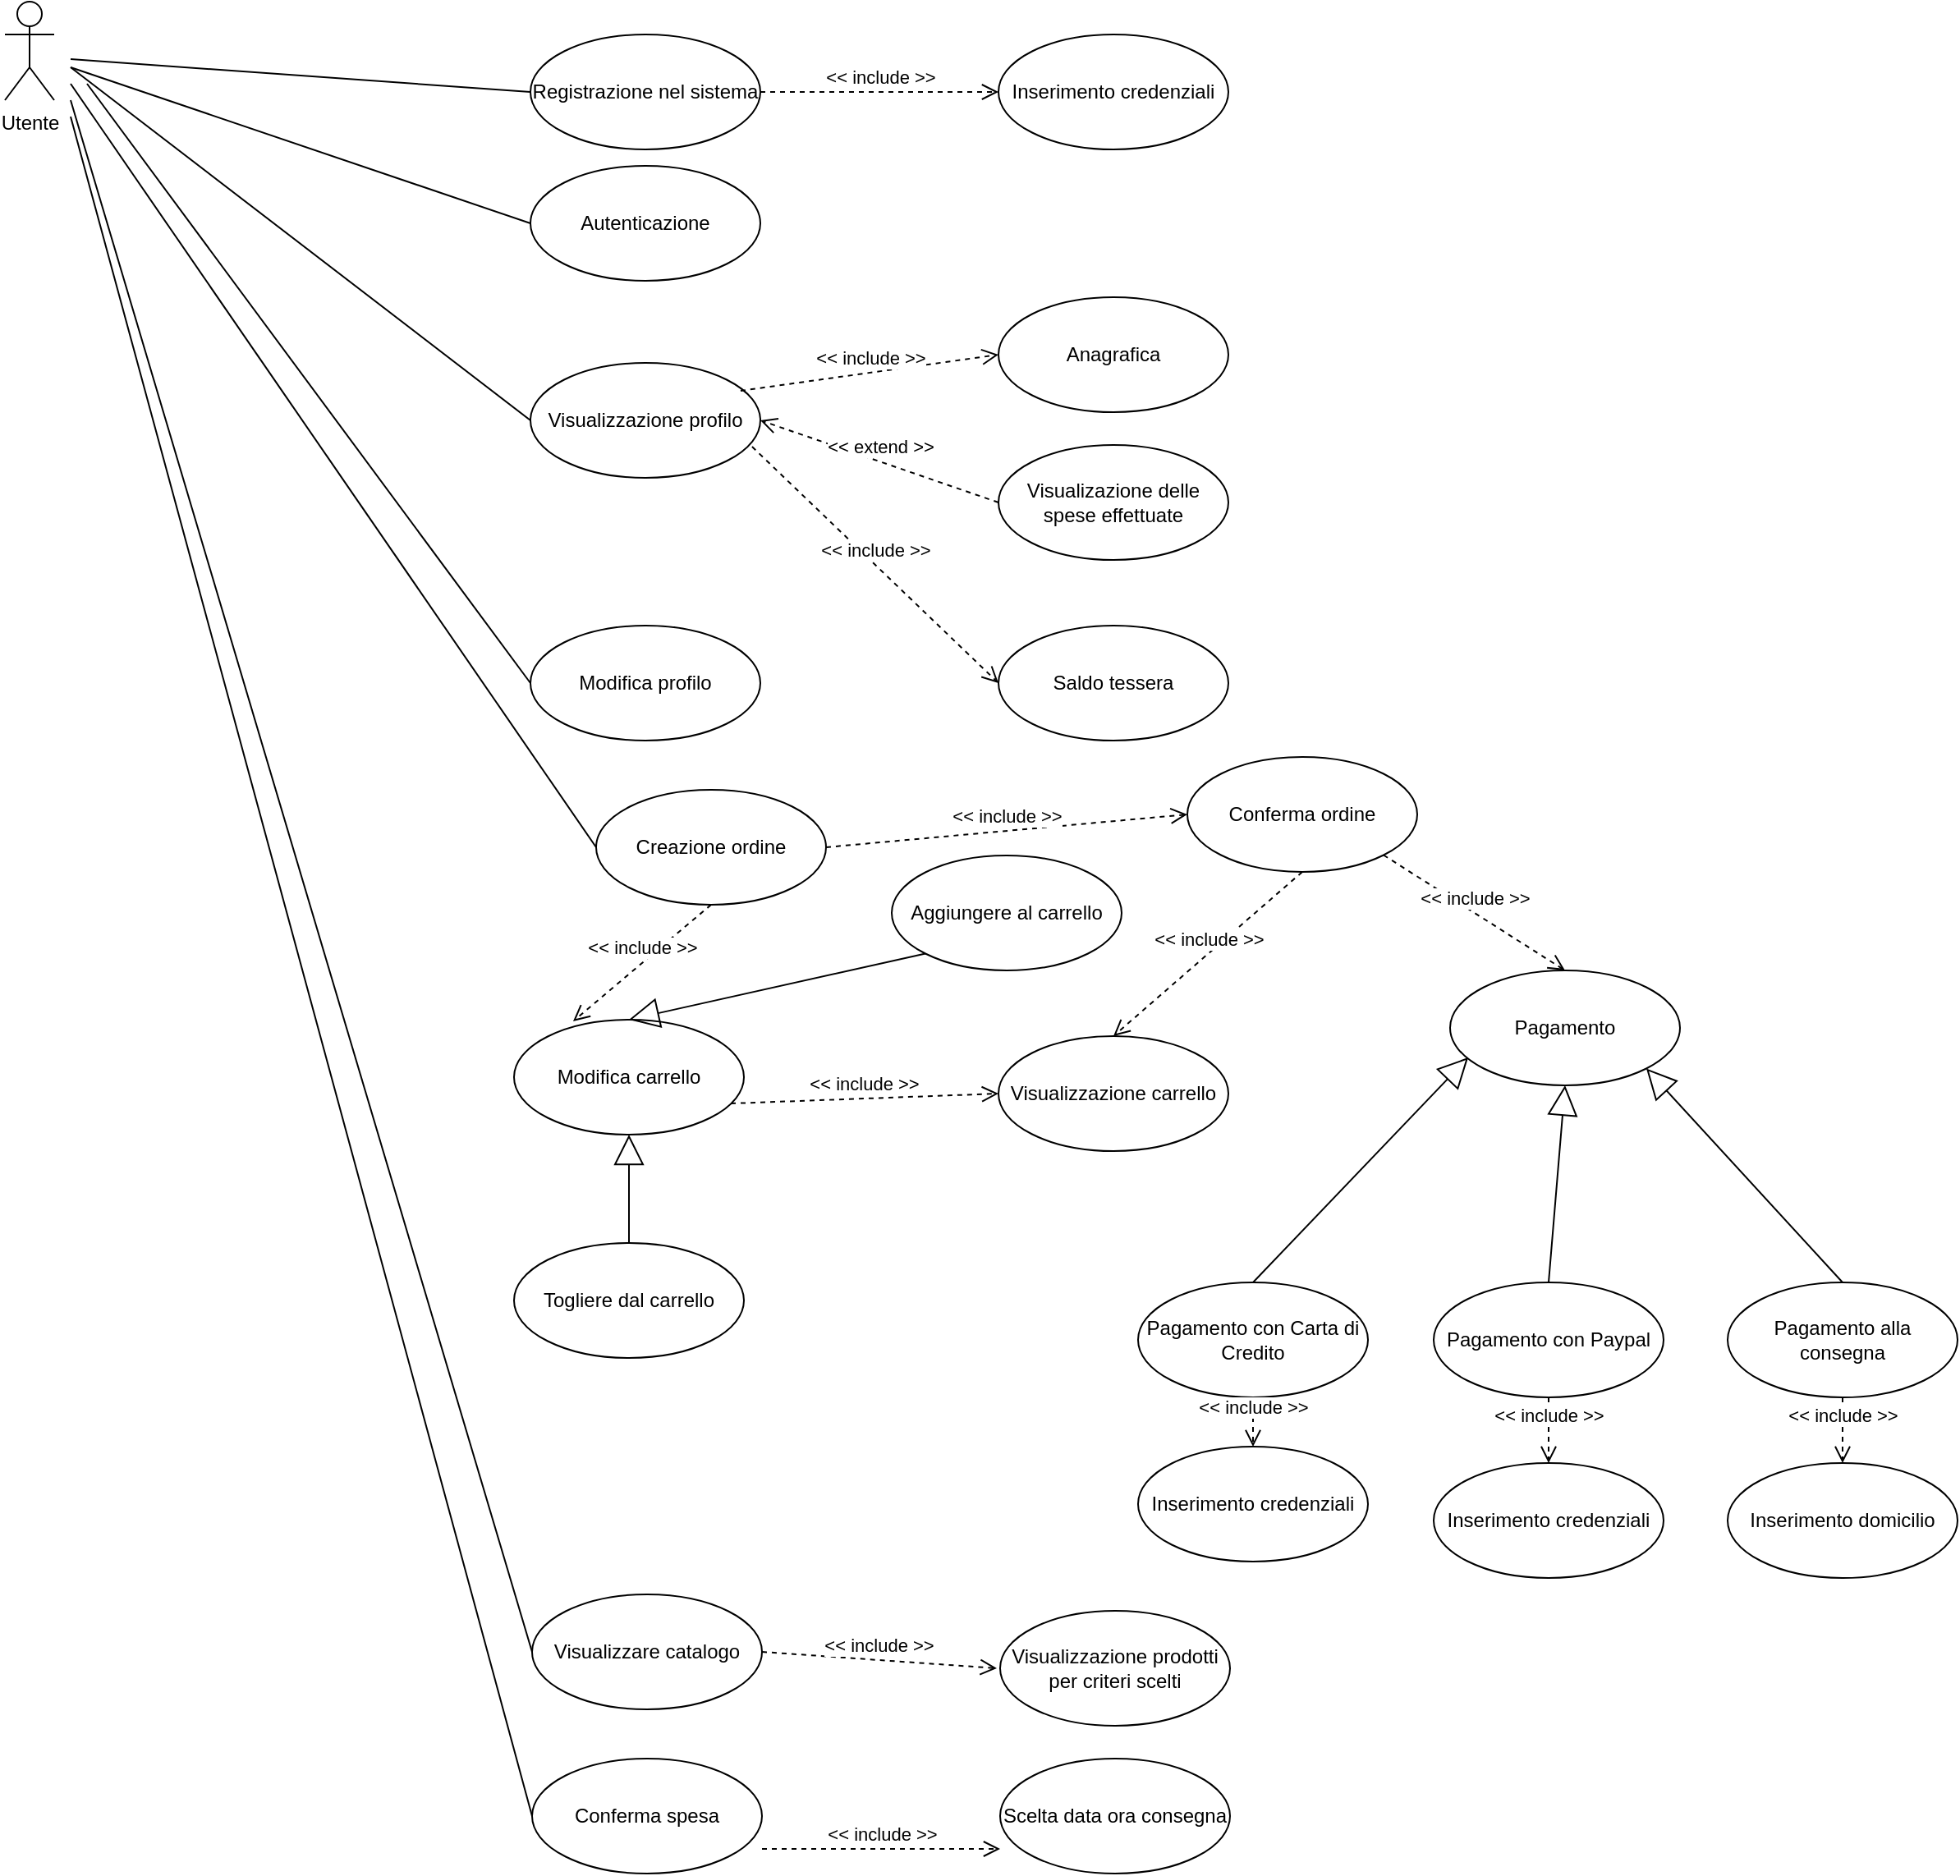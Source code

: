 <mxfile version="13.0.1" type="device"><diagram name="Page-1" id="e7e014a7-5840-1c2e-5031-d8a46d1fe8dd"><mxGraphModel dx="1542" dy="807" grid="1" gridSize="10" guides="1" tooltips="1" connect="1" arrows="1" fold="1" page="1" pageScale="1" pageWidth="1169" pageHeight="826" background="#ffffff" math="0" shadow="0"><root><mxCell id="0"/><mxCell id="1" parent="0"/><mxCell id="wefuCrV9z0nIB5KaaUs--66" value="Utente" style="shape=umlActor;verticalLabelPosition=bottom;labelBackgroundColor=#ffffff;verticalAlign=top;html=1;" parent="1" vertex="1"><mxGeometry x="120" y="70" width="30" height="60" as="geometry"/></mxCell><mxCell id="wefuCrV9z0nIB5KaaUs--67" value="Registrazione nel sistema" style="ellipse;whiteSpace=wrap;html=1;" parent="1" vertex="1"><mxGeometry x="440" y="90" width="140" height="70" as="geometry"/></mxCell><mxCell id="wefuCrV9z0nIB5KaaUs--68" value="" style="endArrow=none;html=1;entryX=0;entryY=0.5;entryDx=0;entryDy=0;" parent="1" target="wefuCrV9z0nIB5KaaUs--67" edge="1"><mxGeometry width="50" height="50" relative="1" as="geometry"><mxPoint x="160" y="105" as="sourcePoint"/><mxPoint x="340" y="140" as="targetPoint"/></mxGeometry></mxCell><mxCell id="wefuCrV9z0nIB5KaaUs--69" value="Modifica carrello" style="ellipse;whiteSpace=wrap;html=1;" parent="1" vertex="1"><mxGeometry x="430" y="690" width="140" height="70" as="geometry"/></mxCell><mxCell id="wefuCrV9z0nIB5KaaUs--70" value="" style="endArrow=none;html=1;entryX=0;entryY=0.5;entryDx=0;entryDy=0;" parent="1" target="kTekbpqw6yCsbujS0Dx6-10" edge="1"><mxGeometry width="50" height="50" relative="1" as="geometry"><mxPoint x="160" y="120" as="sourcePoint"/><mxPoint x="350" y="220" as="targetPoint"/></mxGeometry></mxCell><mxCell id="wefuCrV9z0nIB5KaaUs--72" value="Visualizzare catalogo" style="ellipse;whiteSpace=wrap;html=1;" parent="1" vertex="1"><mxGeometry x="441" y="1040" width="140" height="70" as="geometry"/></mxCell><mxCell id="wefuCrV9z0nIB5KaaUs--74" value="Visualizzazione carrello" style="ellipse;whiteSpace=wrap;html=1;" parent="1" vertex="1"><mxGeometry x="725" y="700" width="140" height="70" as="geometry"/></mxCell><mxCell id="wefuCrV9z0nIB5KaaUs--76" value="&amp;lt;&amp;lt; include &amp;gt;&amp;gt;" style="html=1;verticalAlign=bottom;endArrow=open;dashed=1;endSize=8;exitX=0.943;exitY=0.729;exitDx=0;exitDy=0;entryX=0;entryY=0.5;entryDx=0;entryDy=0;exitPerimeter=0;" parent="1" source="wefuCrV9z0nIB5KaaUs--69" target="wefuCrV9z0nIB5KaaUs--74" edge="1"><mxGeometry relative="1" as="geometry"><mxPoint x="569.497" y="590.251" as="sourcePoint"/><mxPoint x="735" y="555" as="targetPoint"/></mxGeometry></mxCell><mxCell id="wefuCrV9z0nIB5KaaUs--77" value="Visualizzazione prodotti per criteri scelti" style="ellipse;whiteSpace=wrap;html=1;" parent="1" vertex="1"><mxGeometry x="726" y="1050" width="140" height="70" as="geometry"/></mxCell><mxCell id="wefuCrV9z0nIB5KaaUs--80" value="&amp;lt;&amp;lt; include &amp;gt;&amp;gt;" style="html=1;verticalAlign=bottom;endArrow=open;dashed=1;endSize=8;exitX=1;exitY=0.5;exitDx=0;exitDy=0;" parent="1" source="wefuCrV9z0nIB5KaaUs--72" edge="1"><mxGeometry relative="1" as="geometry"><mxPoint x="581" y="1116" as="sourcePoint"/><mxPoint x="724" y="1085" as="targetPoint"/></mxGeometry></mxCell><mxCell id="wefuCrV9z0nIB5KaaUs--81" value="Conferma spesa" style="ellipse;whiteSpace=wrap;html=1;" parent="1" vertex="1"><mxGeometry x="441" y="1140" width="140" height="70" as="geometry"/></mxCell><mxCell id="wefuCrV9z0nIB5KaaUs--82" value="" style="endArrow=none;html=1;entryX=0;entryY=0.5;entryDx=0;entryDy=0;" parent="1" target="wefuCrV9z0nIB5KaaUs--72" edge="1"><mxGeometry width="50" height="50" relative="1" as="geometry"><mxPoint x="160" y="130" as="sourcePoint"/><mxPoint x="250" y="290" as="targetPoint"/></mxGeometry></mxCell><mxCell id="wefuCrV9z0nIB5KaaUs--83" value="" style="endArrow=none;html=1;entryX=0;entryY=0.5;entryDx=0;entryDy=0;" parent="1" target="wefuCrV9z0nIB5KaaUs--81" edge="1"><mxGeometry width="50" height="50" relative="1" as="geometry"><mxPoint x="160" y="140" as="sourcePoint"/><mxPoint x="200" y="300" as="targetPoint"/></mxGeometry></mxCell><mxCell id="wefuCrV9z0nIB5KaaUs--84" value="Scelta data ora consegna" style="ellipse;whiteSpace=wrap;html=1;" parent="1" vertex="1"><mxGeometry x="726" y="1140" width="140" height="70" as="geometry"/></mxCell><mxCell id="wefuCrV9z0nIB5KaaUs--85" value="&amp;lt;&amp;lt; include &amp;gt;&amp;gt;" style="html=1;verticalAlign=bottom;endArrow=open;dashed=1;endSize=8;exitX=1;exitY=0.5;exitDx=0;exitDy=0;entryX=0;entryY=0.5;entryDx=0;entryDy=0;" parent="1" edge="1"><mxGeometry relative="1" as="geometry"><mxPoint x="581" y="1195" as="sourcePoint"/><mxPoint x="726" y="1195" as="targetPoint"/></mxGeometry></mxCell><mxCell id="wefuCrV9z0nIB5KaaUs--87" value="Visualizzazione profilo" style="ellipse;whiteSpace=wrap;html=1;" parent="1" vertex="1"><mxGeometry x="440" y="290" width="140" height="70" as="geometry"/></mxCell><mxCell id="wefuCrV9z0nIB5KaaUs--88" value="" style="endArrow=none;html=1;entryX=0;entryY=0.5;entryDx=0;entryDy=0;" parent="1" target="wefuCrV9z0nIB5KaaUs--87" edge="1"><mxGeometry width="50" height="50" relative="1" as="geometry"><mxPoint x="160" y="110" as="sourcePoint"/><mxPoint x="380" y="150" as="targetPoint"/></mxGeometry></mxCell><mxCell id="wefuCrV9z0nIB5KaaUs--89" value="Visualizazione delle spese effettuate" style="ellipse;whiteSpace=wrap;html=1;" parent="1" vertex="1"><mxGeometry x="725" y="340" width="140" height="70" as="geometry"/></mxCell><mxCell id="wefuCrV9z0nIB5KaaUs--90" value="&amp;lt;&amp;lt; extend &amp;gt;&amp;gt;" style="html=1;verticalAlign=bottom;endArrow=open;dashed=1;endSize=8;entryX=1;entryY=0.5;entryDx=0;entryDy=0;exitX=0;exitY=0.5;exitDx=0;exitDy=0;" parent="1" source="wefuCrV9z0nIB5KaaUs--89" target="wefuCrV9z0nIB5KaaUs--87" edge="1"><mxGeometry relative="1" as="geometry"><mxPoint x="730" y="140" as="sourcePoint"/><mxPoint x="650" y="130" as="targetPoint"/></mxGeometry></mxCell><mxCell id="wefuCrV9z0nIB5KaaUs--92" value="Modifica profilo" style="ellipse;whiteSpace=wrap;html=1;" parent="1" vertex="1"><mxGeometry x="440" y="450" width="140" height="70" as="geometry"/></mxCell><mxCell id="wefuCrV9z0nIB5KaaUs--95" value="" style="endArrow=none;html=1;entryX=0;entryY=0.5;entryDx=0;entryDy=0;" parent="1" target="wefuCrV9z0nIB5KaaUs--92" edge="1"><mxGeometry width="50" height="50" relative="1" as="geometry"><mxPoint x="170" y="120" as="sourcePoint"/><mxPoint x="150" y="290" as="targetPoint"/></mxGeometry></mxCell><mxCell id="wefuCrV9z0nIB5KaaUs--96" value="Anagrafica" style="ellipse;whiteSpace=wrap;html=1;" parent="1" vertex="1"><mxGeometry x="725" y="250" width="140" height="70" as="geometry"/></mxCell><mxCell id="wefuCrV9z0nIB5KaaUs--98" value="Saldo tessera" style="ellipse;whiteSpace=wrap;html=1;" parent="1" vertex="1"><mxGeometry x="725" y="450" width="140" height="70" as="geometry"/></mxCell><mxCell id="wefuCrV9z0nIB5KaaUs--100" value="&amp;lt;&amp;lt; include &amp;gt;&amp;gt;" style="html=1;verticalAlign=bottom;endArrow=open;dashed=1;endSize=8;entryX=0;entryY=0.5;entryDx=0;entryDy=0;exitX=0.914;exitY=0.243;exitDx=0;exitDy=0;exitPerimeter=0;" parent="1" source="wefuCrV9z0nIB5KaaUs--87" target="wefuCrV9z0nIB5KaaUs--96" edge="1"><mxGeometry relative="1" as="geometry"><mxPoint x="580" y="160" as="sourcePoint"/><mxPoint x="740" y="315" as="targetPoint"/></mxGeometry></mxCell><mxCell id="wefuCrV9z0nIB5KaaUs--101" value="&amp;lt;&amp;lt; include &amp;gt;&amp;gt;" style="html=1;verticalAlign=bottom;endArrow=open;dashed=1;endSize=8;entryX=0;entryY=0.5;entryDx=0;entryDy=0;exitX=0.964;exitY=0.729;exitDx=0;exitDy=0;exitPerimeter=0;" parent="1" source="wefuCrV9z0nIB5KaaUs--87" target="wefuCrV9z0nIB5KaaUs--98" edge="1"><mxGeometry relative="1" as="geometry"><mxPoint x="577.96" y="437.01" as="sourcePoint"/><mxPoint x="735" y="325" as="targetPoint"/></mxGeometry></mxCell><mxCell id="kTekbpqw6yCsbujS0Dx6-1" value="Inserimento credenziali" style="ellipse;whiteSpace=wrap;html=1;" vertex="1" parent="1"><mxGeometry x="725" y="90" width="140" height="70" as="geometry"/></mxCell><mxCell id="kTekbpqw6yCsbujS0Dx6-2" value="&amp;lt;&amp;lt; include &amp;gt;&amp;gt;" style="html=1;verticalAlign=bottom;endArrow=open;dashed=1;endSize=8;entryX=0;entryY=0.5;entryDx=0;entryDy=0;exitX=1;exitY=0.5;exitDx=0;exitDy=0;" edge="1" parent="1" source="wefuCrV9z0nIB5KaaUs--67" target="kTekbpqw6yCsbujS0Dx6-1"><mxGeometry relative="1" as="geometry"><mxPoint x="582.96" y="177.01" as="sourcePoint"/><mxPoint x="740" y="65" as="targetPoint"/></mxGeometry></mxCell><mxCell id="kTekbpqw6yCsbujS0Dx6-3" value="Autenticazione" style="ellipse;whiteSpace=wrap;html=1;" vertex="1" parent="1"><mxGeometry x="440" y="170" width="140" height="70" as="geometry"/></mxCell><mxCell id="kTekbpqw6yCsbujS0Dx6-4" value="" style="endArrow=none;html=1;entryX=0;entryY=0.5;entryDx=0;entryDy=0;" edge="1" parent="1" target="kTekbpqw6yCsbujS0Dx6-3"><mxGeometry width="50" height="50" relative="1" as="geometry"><mxPoint x="160" y="110" as="sourcePoint"/><mxPoint x="450" y="135" as="targetPoint"/></mxGeometry></mxCell><mxCell id="kTekbpqw6yCsbujS0Dx6-5" value="Aggiungere al carrello" style="ellipse;whiteSpace=wrap;html=1;" vertex="1" parent="1"><mxGeometry x="660" y="590" width="140" height="70" as="geometry"/></mxCell><mxCell id="kTekbpqw6yCsbujS0Dx6-6" value="" style="endArrow=block;endSize=16;endFill=0;html=1;entryX=0.5;entryY=0;entryDx=0;entryDy=0;exitX=0;exitY=1;exitDx=0;exitDy=0;" edge="1" parent="1" source="kTekbpqw6yCsbujS0Dx6-5" target="wefuCrV9z0nIB5KaaUs--69"><mxGeometry x="-0.103" y="-44" width="160" relative="1" as="geometry"><mxPoint x="440" y="620" as="sourcePoint"/><mxPoint x="600" y="620" as="targetPoint"/><mxPoint as="offset"/></mxGeometry></mxCell><mxCell id="kTekbpqw6yCsbujS0Dx6-7" value="Togliere dal carrello" style="ellipse;whiteSpace=wrap;html=1;" vertex="1" parent="1"><mxGeometry x="430" y="826" width="140" height="70" as="geometry"/></mxCell><mxCell id="kTekbpqw6yCsbujS0Dx6-8" value="" style="endArrow=block;endSize=16;endFill=0;html=1;entryX=0.5;entryY=1;entryDx=0;entryDy=0;exitX=0.5;exitY=0;exitDx=0;exitDy=0;" edge="1" parent="1" source="kTekbpqw6yCsbujS0Dx6-7" target="wefuCrV9z0nIB5KaaUs--69"><mxGeometry x="-0.103" y="-44" width="160" relative="1" as="geometry"><mxPoint x="490" y="820" as="sourcePoint"/><mxPoint x="510" y="700" as="targetPoint"/><mxPoint as="offset"/></mxGeometry></mxCell><mxCell id="kTekbpqw6yCsbujS0Dx6-9" value="Conferma ordine" style="ellipse;whiteSpace=wrap;html=1;" vertex="1" parent="1"><mxGeometry x="840" y="530" width="140" height="70" as="geometry"/></mxCell><mxCell id="kTekbpqw6yCsbujS0Dx6-10" value="Creazione ordine" style="ellipse;whiteSpace=wrap;html=1;" vertex="1" parent="1"><mxGeometry x="480" y="550" width="140" height="70" as="geometry"/></mxCell><mxCell id="kTekbpqw6yCsbujS0Dx6-11" value="&amp;lt;&amp;lt; include &amp;gt;&amp;gt;" style="html=1;verticalAlign=bottom;endArrow=open;dashed=1;endSize=8;entryX=0;entryY=0.5;entryDx=0;entryDy=0;exitX=1;exitY=0.5;exitDx=0;exitDy=0;" edge="1" parent="1" source="kTekbpqw6yCsbujS0Dx6-10" target="kTekbpqw6yCsbujS0Dx6-9"><mxGeometry relative="1" as="geometry"><mxPoint x="584.96" y="351.03" as="sourcePoint"/><mxPoint x="735" y="495" as="targetPoint"/></mxGeometry></mxCell><mxCell id="kTekbpqw6yCsbujS0Dx6-12" value="&amp;lt;&amp;lt; include &amp;gt;&amp;gt;" style="html=1;verticalAlign=bottom;endArrow=open;dashed=1;endSize=8;entryX=0.257;entryY=0.014;entryDx=0;entryDy=0;exitX=0.5;exitY=1;exitDx=0;exitDy=0;entryPerimeter=0;" edge="1" parent="1" source="kTekbpqw6yCsbujS0Dx6-10" target="wefuCrV9z0nIB5KaaUs--69"><mxGeometry relative="1" as="geometry"><mxPoint x="584.96" y="351.03" as="sourcePoint"/><mxPoint x="735" y="495" as="targetPoint"/></mxGeometry></mxCell><mxCell id="kTekbpqw6yCsbujS0Dx6-13" value="&amp;lt;&amp;lt; include &amp;gt;&amp;gt;" style="html=1;verticalAlign=bottom;endArrow=open;dashed=1;endSize=8;entryX=0.5;entryY=0;entryDx=0;entryDy=0;exitX=0.5;exitY=1;exitDx=0;exitDy=0;" edge="1" parent="1" source="kTekbpqw6yCsbujS0Dx6-9" target="wefuCrV9z0nIB5KaaUs--74"><mxGeometry relative="1" as="geometry"><mxPoint x="630" y="595" as="sourcePoint"/><mxPoint x="850" y="575" as="targetPoint"/></mxGeometry></mxCell><mxCell id="kTekbpqw6yCsbujS0Dx6-14" value="Pagamento" style="ellipse;whiteSpace=wrap;html=1;" vertex="1" parent="1"><mxGeometry x="1000" y="660" width="140" height="70" as="geometry"/></mxCell><mxCell id="kTekbpqw6yCsbujS0Dx6-16" value="&amp;lt;&amp;lt; include &amp;gt;&amp;gt;" style="html=1;verticalAlign=bottom;endArrow=open;dashed=1;endSize=8;entryX=0.5;entryY=0;entryDx=0;entryDy=0;exitX=1;exitY=1;exitDx=0;exitDy=0;" edge="1" parent="1" source="kTekbpqw6yCsbujS0Dx6-9" target="kTekbpqw6yCsbujS0Dx6-14"><mxGeometry relative="1" as="geometry"><mxPoint x="920" y="610" as="sourcePoint"/><mxPoint x="805" y="710" as="targetPoint"/></mxGeometry></mxCell><mxCell id="kTekbpqw6yCsbujS0Dx6-17" value="Pagamento con Carta di Credito" style="ellipse;whiteSpace=wrap;html=1;" vertex="1" parent="1"><mxGeometry x="810" y="850" width="140" height="70" as="geometry"/></mxCell><mxCell id="kTekbpqw6yCsbujS0Dx6-18" value="Pagamento con Paypal" style="ellipse;whiteSpace=wrap;html=1;" vertex="1" parent="1"><mxGeometry x="990" y="850" width="140" height="70" as="geometry"/></mxCell><mxCell id="kTekbpqw6yCsbujS0Dx6-19" value="Pagamento alla consegna" style="ellipse;whiteSpace=wrap;html=1;" vertex="1" parent="1"><mxGeometry x="1169" y="850" width="140" height="70" as="geometry"/></mxCell><mxCell id="kTekbpqw6yCsbujS0Dx6-20" value="" style="endArrow=block;endSize=16;endFill=0;html=1;entryX=0.079;entryY=0.757;entryDx=0;entryDy=0;exitX=0.5;exitY=0;exitDx=0;exitDy=0;entryPerimeter=0;" edge="1" parent="1" source="kTekbpqw6yCsbujS0Dx6-17" target="kTekbpqw6yCsbujS0Dx6-14"><mxGeometry x="-0.103" y="-44" width="160" relative="1" as="geometry"><mxPoint x="879.5" y="826" as="sourcePoint"/><mxPoint x="879.5" y="760" as="targetPoint"/><mxPoint as="offset"/></mxGeometry></mxCell><mxCell id="kTekbpqw6yCsbujS0Dx6-21" value="" style="endArrow=block;endSize=16;endFill=0;html=1;entryX=0.5;entryY=1;entryDx=0;entryDy=0;exitX=0.5;exitY=0;exitDx=0;exitDy=0;" edge="1" parent="1" source="kTekbpqw6yCsbujS0Dx6-18" target="kTekbpqw6yCsbujS0Dx6-14"><mxGeometry x="-0.103" y="-44" width="160" relative="1" as="geometry"><mxPoint x="1069.5" y="826" as="sourcePoint"/><mxPoint x="1069.5" y="760" as="targetPoint"/><mxPoint as="offset"/></mxGeometry></mxCell><mxCell id="kTekbpqw6yCsbujS0Dx6-22" value="" style="endArrow=block;endSize=16;endFill=0;html=1;entryX=1;entryY=1;entryDx=0;entryDy=0;exitX=0.5;exitY=0;exitDx=0;exitDy=0;" edge="1" parent="1" source="kTekbpqw6yCsbujS0Dx6-19" target="kTekbpqw6yCsbujS0Dx6-14"><mxGeometry x="-0.103" y="-44" width="160" relative="1" as="geometry"><mxPoint x="1160" y="806" as="sourcePoint"/><mxPoint x="1160" y="740" as="targetPoint"/><mxPoint as="offset"/></mxGeometry></mxCell><mxCell id="kTekbpqw6yCsbujS0Dx6-23" value="Inserimento credenziali" style="ellipse;whiteSpace=wrap;html=1;" vertex="1" parent="1"><mxGeometry x="810" y="950" width="140" height="70" as="geometry"/></mxCell><mxCell id="kTekbpqw6yCsbujS0Dx6-24" value="Inserimento credenziali" style="ellipse;whiteSpace=wrap;html=1;" vertex="1" parent="1"><mxGeometry x="990" y="960" width="140" height="70" as="geometry"/></mxCell><mxCell id="kTekbpqw6yCsbujS0Dx6-25" value="Inserimento domicilio" style="ellipse;whiteSpace=wrap;html=1;" vertex="1" parent="1"><mxGeometry x="1169" y="960" width="140" height="70" as="geometry"/></mxCell><mxCell id="kTekbpqw6yCsbujS0Dx6-26" value="&amp;lt;&amp;lt; include &amp;gt;&amp;gt;" style="html=1;verticalAlign=bottom;endArrow=open;dashed=1;endSize=8;entryX=0.5;entryY=0;entryDx=0;entryDy=0;exitX=0.5;exitY=1;exitDx=0;exitDy=0;" edge="1" parent="1" source="kTekbpqw6yCsbujS0Dx6-17" target="kTekbpqw6yCsbujS0Dx6-23"><mxGeometry relative="1" as="geometry"><mxPoint x="920" y="610" as="sourcePoint"/><mxPoint x="805" y="710" as="targetPoint"/></mxGeometry></mxCell><mxCell id="kTekbpqw6yCsbujS0Dx6-27" value="&amp;lt;&amp;lt; include &amp;gt;&amp;gt;" style="html=1;verticalAlign=bottom;endArrow=open;dashed=1;endSize=8;entryX=0.5;entryY=0;entryDx=0;entryDy=0;exitX=0.5;exitY=1;exitDx=0;exitDy=0;" edge="1" parent="1" source="kTekbpqw6yCsbujS0Dx6-18" target="kTekbpqw6yCsbujS0Dx6-24"><mxGeometry relative="1" as="geometry"><mxPoint x="930" y="620" as="sourcePoint"/><mxPoint x="815" y="720" as="targetPoint"/></mxGeometry></mxCell><mxCell id="kTekbpqw6yCsbujS0Dx6-28" value="&amp;lt;&amp;lt; include &amp;gt;&amp;gt;" style="html=1;verticalAlign=bottom;endArrow=open;dashed=1;endSize=8;entryX=0.5;entryY=0;entryDx=0;entryDy=0;exitX=0.5;exitY=1;exitDx=0;exitDy=0;" edge="1" parent="1" source="kTekbpqw6yCsbujS0Dx6-19" target="kTekbpqw6yCsbujS0Dx6-25"><mxGeometry relative="1" as="geometry"><mxPoint x="940" y="630" as="sourcePoint"/><mxPoint x="825" y="730" as="targetPoint"/></mxGeometry></mxCell></root></mxGraphModel></diagram></mxfile>